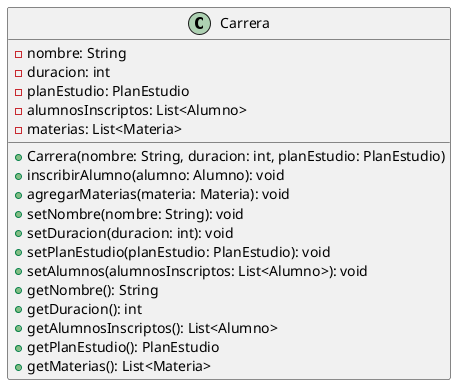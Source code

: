 @startuml
class Carrera {
    - nombre: String
    - duracion: int
    - planEstudio: PlanEstudio
    - alumnosInscriptos: List<Alumno>
    - materias: List<Materia>

    + Carrera(nombre: String, duracion: int, planEstudio: PlanEstudio)
    + inscribirAlumno(alumno: Alumno): void
    + agregarMaterias(materia: Materia): void
    + setNombre(nombre: String): void
    + setDuracion(duracion: int): void
    + setPlanEstudio(planEstudio: PlanEstudio): void
    + setAlumnos(alumnosInscriptos: List<Alumno>): void
    + getNombre(): String
    + getDuracion(): int
    + getAlumnosInscriptos(): List<Alumno>
    + getPlanEstudio(): PlanEstudio
    + getMaterias(): List<Materia>
}
@enduml
